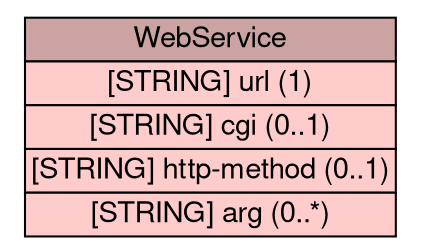 digraph WebService {
	graph [bb="0,0,193,113",
		rankdir=LR
	];
	node [label="\N"];
	WebService	 [height=1.5694,
		label=<<table BORDER="0" CELLBORDER="1" CELLSPACING="0"> <tr> <td BGCOLOR="#cca3a3" HREF="/idmef_parser/IDMEFv2/WebService.html" TITLE="The WebService class carries additional information related to web traffic. "><FONT FACE="Nimbus Sans L">WebService</FONT></td> </tr>" %<tr><td BGCOLOR="#FFCCCC"  HREF="/idmef_parser/IDMEFv2/WebService.html" TITLE="The URL in the request."><FONT FACE="Nimbus Sans L">[STRING] url (1)</FONT></td></tr>%<tr><td BGCOLOR="#FFCCCC"  HREF="/idmef_parser/IDMEFv2/WebService.html" TITLE="The CGI script in the request, without arguments."><FONT FACE="Nimbus Sans L">[STRING] cgi (0..1)</FONT></td></tr>%<tr><td BGCOLOR="#FFCCCC"  HREF="/idmef_parser/IDMEFv2/WebService.html" TITLE="The HTTP method (PUT, GET) used in the request."><FONT FACE="Nimbus Sans L">[STRING] http-method (0..1)</FONT></td></tr>%<tr><td BGCOLOR="#FFCCCC"  HREF="/idmef_parser/IDMEFv2/WebService.html" TITLE="The arguments to the CGI script."><FONT FACE="Nimbus Sans L">[STRING] arg (0..*)</FONT></td></tr>%</table>>,
		pos="96.5,56.5",
		shape=plaintext,
		width=2.6806];
}
